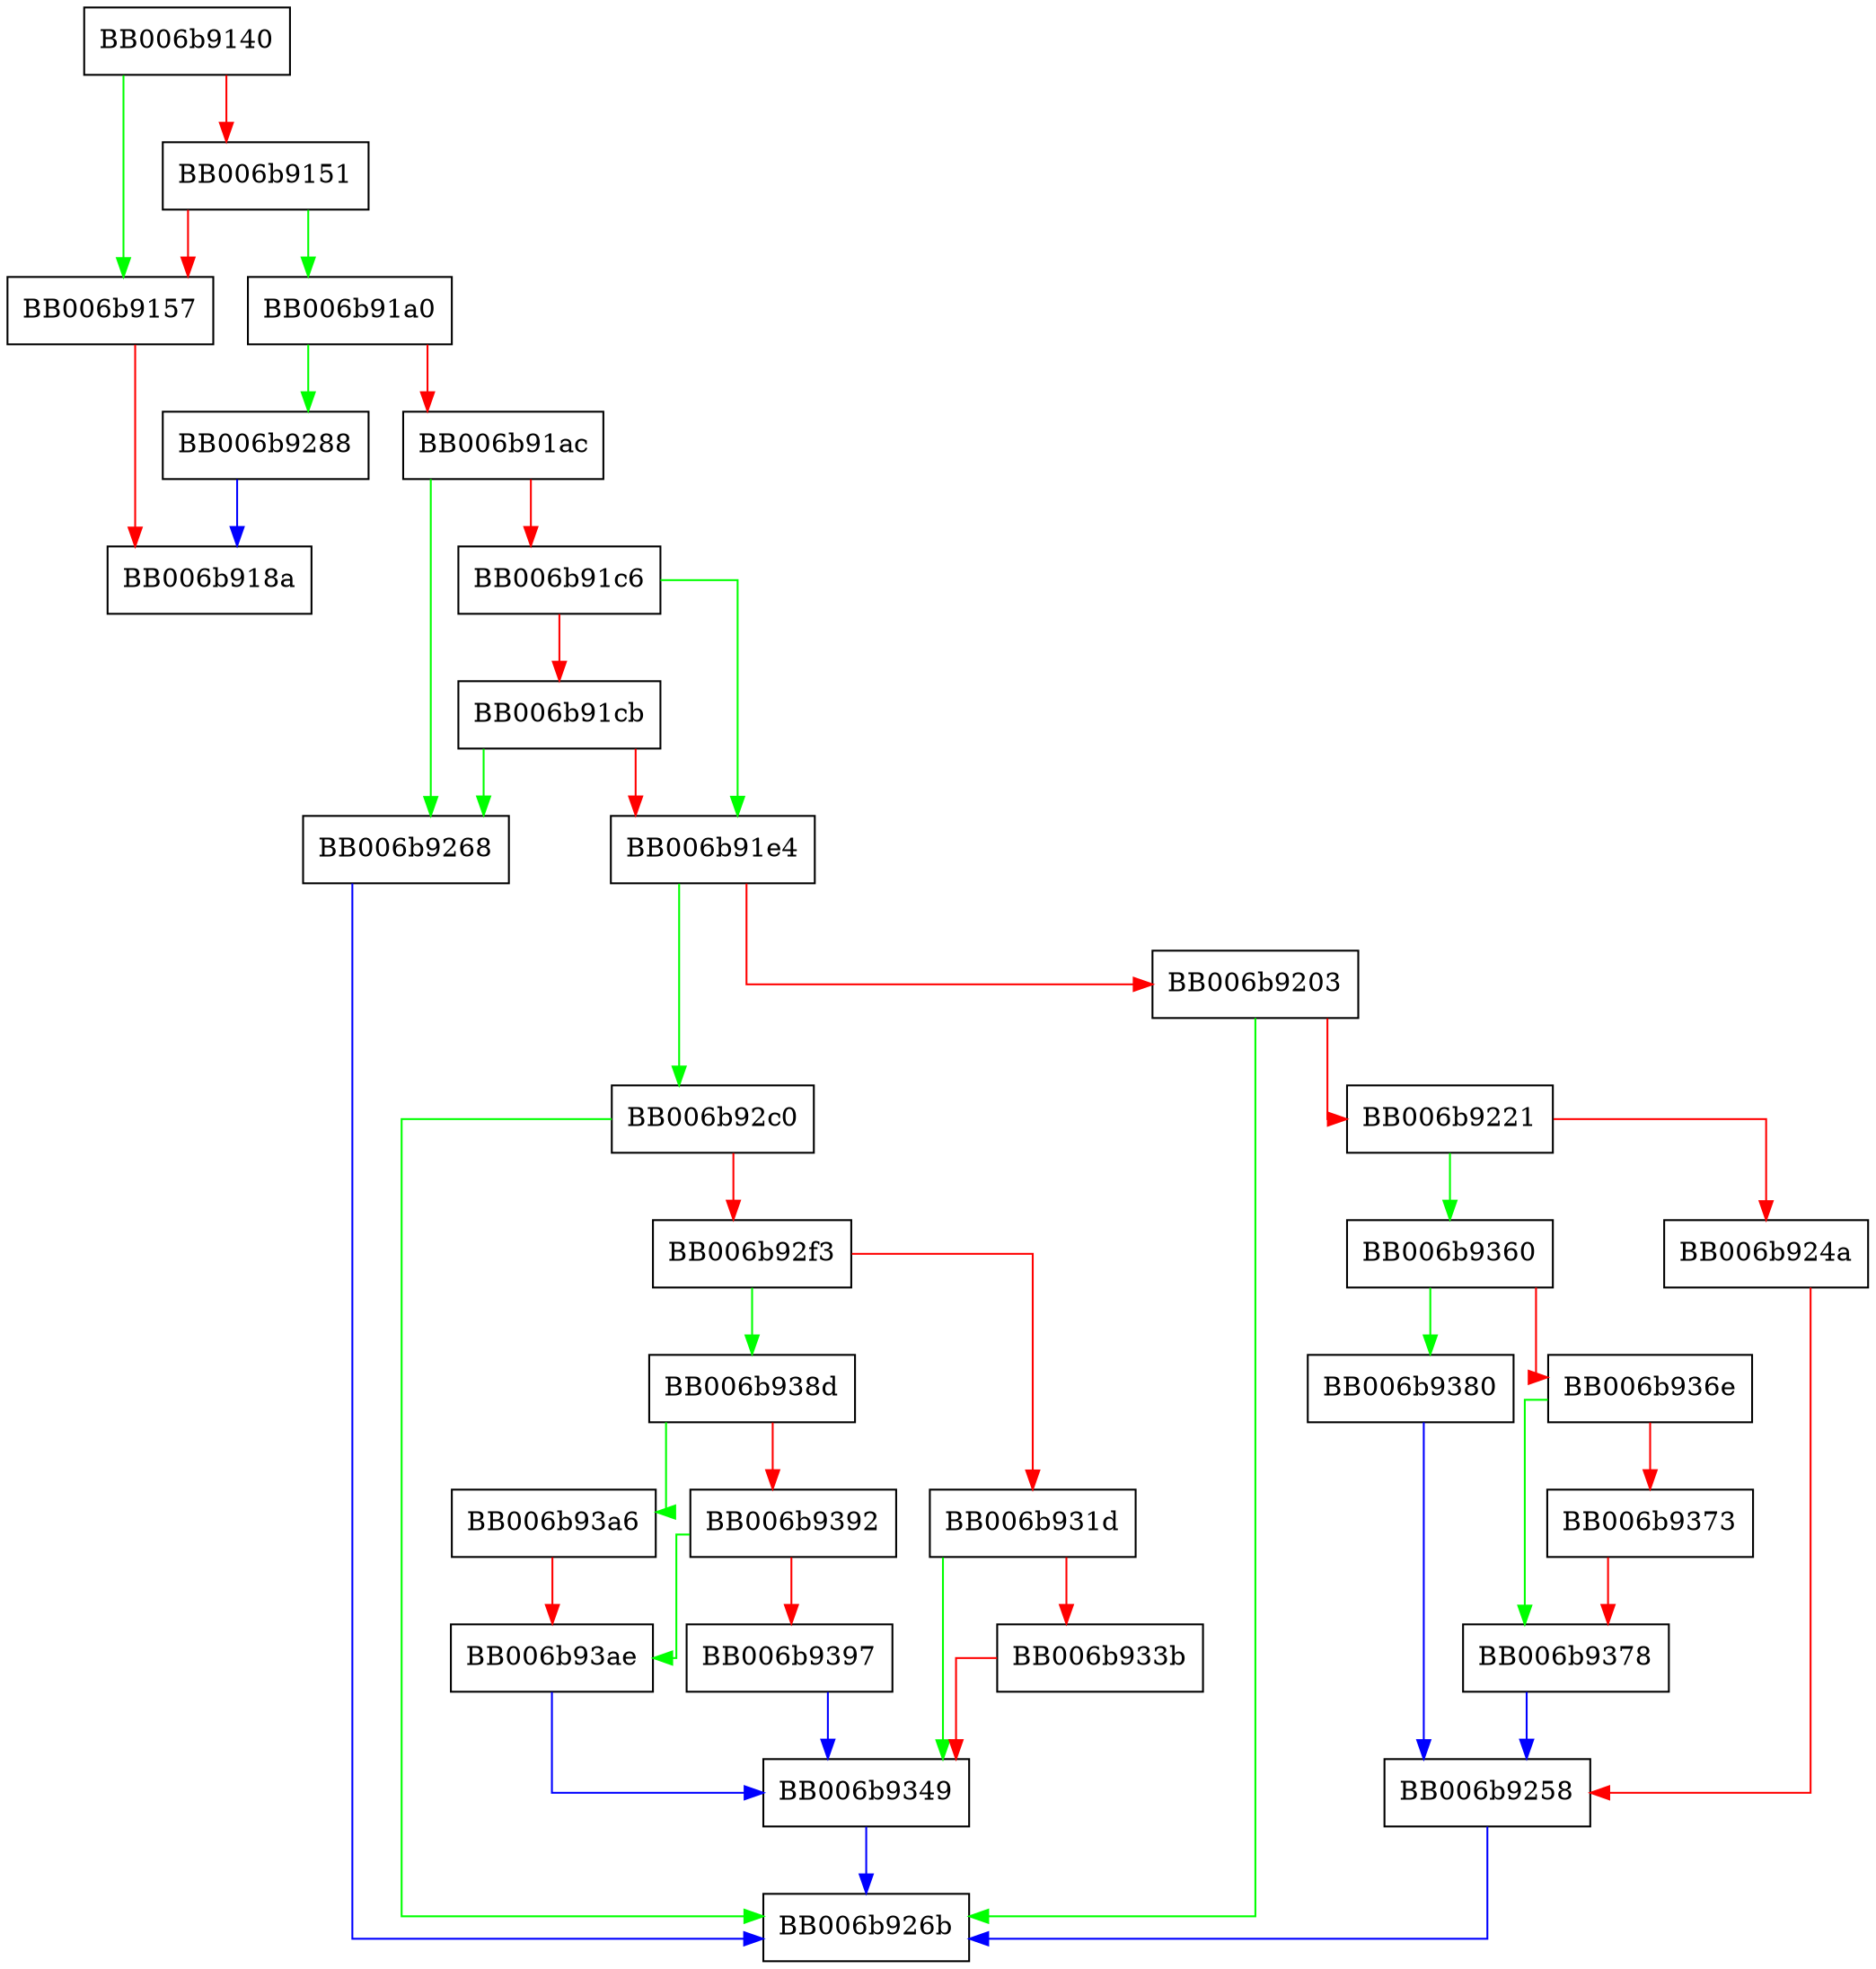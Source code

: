 digraph dsa_to_PrivateKeyInfo_der_encode {
  node [shape="box"];
  graph [splines=ortho];
  BB006b9140 -> BB006b9157 [color="green"];
  BB006b9140 -> BB006b9151 [color="red"];
  BB006b9151 -> BB006b91a0 [color="green"];
  BB006b9151 -> BB006b9157 [color="red"];
  BB006b9157 -> BB006b918a [color="red"];
  BB006b91a0 -> BB006b9288 [color="green"];
  BB006b91a0 -> BB006b91ac [color="red"];
  BB006b91ac -> BB006b9268 [color="green"];
  BB006b91ac -> BB006b91c6 [color="red"];
  BB006b91c6 -> BB006b91e4 [color="green"];
  BB006b91c6 -> BB006b91cb [color="red"];
  BB006b91cb -> BB006b9268 [color="green"];
  BB006b91cb -> BB006b91e4 [color="red"];
  BB006b91e4 -> BB006b92c0 [color="green"];
  BB006b91e4 -> BB006b9203 [color="red"];
  BB006b9203 -> BB006b926b [color="green"];
  BB006b9203 -> BB006b9221 [color="red"];
  BB006b9221 -> BB006b9360 [color="green"];
  BB006b9221 -> BB006b924a [color="red"];
  BB006b924a -> BB006b9258 [color="red"];
  BB006b9258 -> BB006b926b [color="blue"];
  BB006b9268 -> BB006b926b [color="blue"];
  BB006b9288 -> BB006b918a [color="blue"];
  BB006b92c0 -> BB006b926b [color="green"];
  BB006b92c0 -> BB006b92f3 [color="red"];
  BB006b92f3 -> BB006b938d [color="green"];
  BB006b92f3 -> BB006b931d [color="red"];
  BB006b931d -> BB006b9349 [color="green"];
  BB006b931d -> BB006b933b [color="red"];
  BB006b933b -> BB006b9349 [color="red"];
  BB006b9349 -> BB006b926b [color="blue"];
  BB006b9360 -> BB006b9380 [color="green"];
  BB006b9360 -> BB006b936e [color="red"];
  BB006b936e -> BB006b9378 [color="green"];
  BB006b936e -> BB006b9373 [color="red"];
  BB006b9373 -> BB006b9378 [color="red"];
  BB006b9378 -> BB006b9258 [color="blue"];
  BB006b9380 -> BB006b9258 [color="blue"];
  BB006b938d -> BB006b93a6 [color="green"];
  BB006b938d -> BB006b9392 [color="red"];
  BB006b9392 -> BB006b93ae [color="green"];
  BB006b9392 -> BB006b9397 [color="red"];
  BB006b9397 -> BB006b9349 [color="blue"];
  BB006b93a6 -> BB006b93ae [color="red"];
  BB006b93ae -> BB006b9349 [color="blue"];
}
